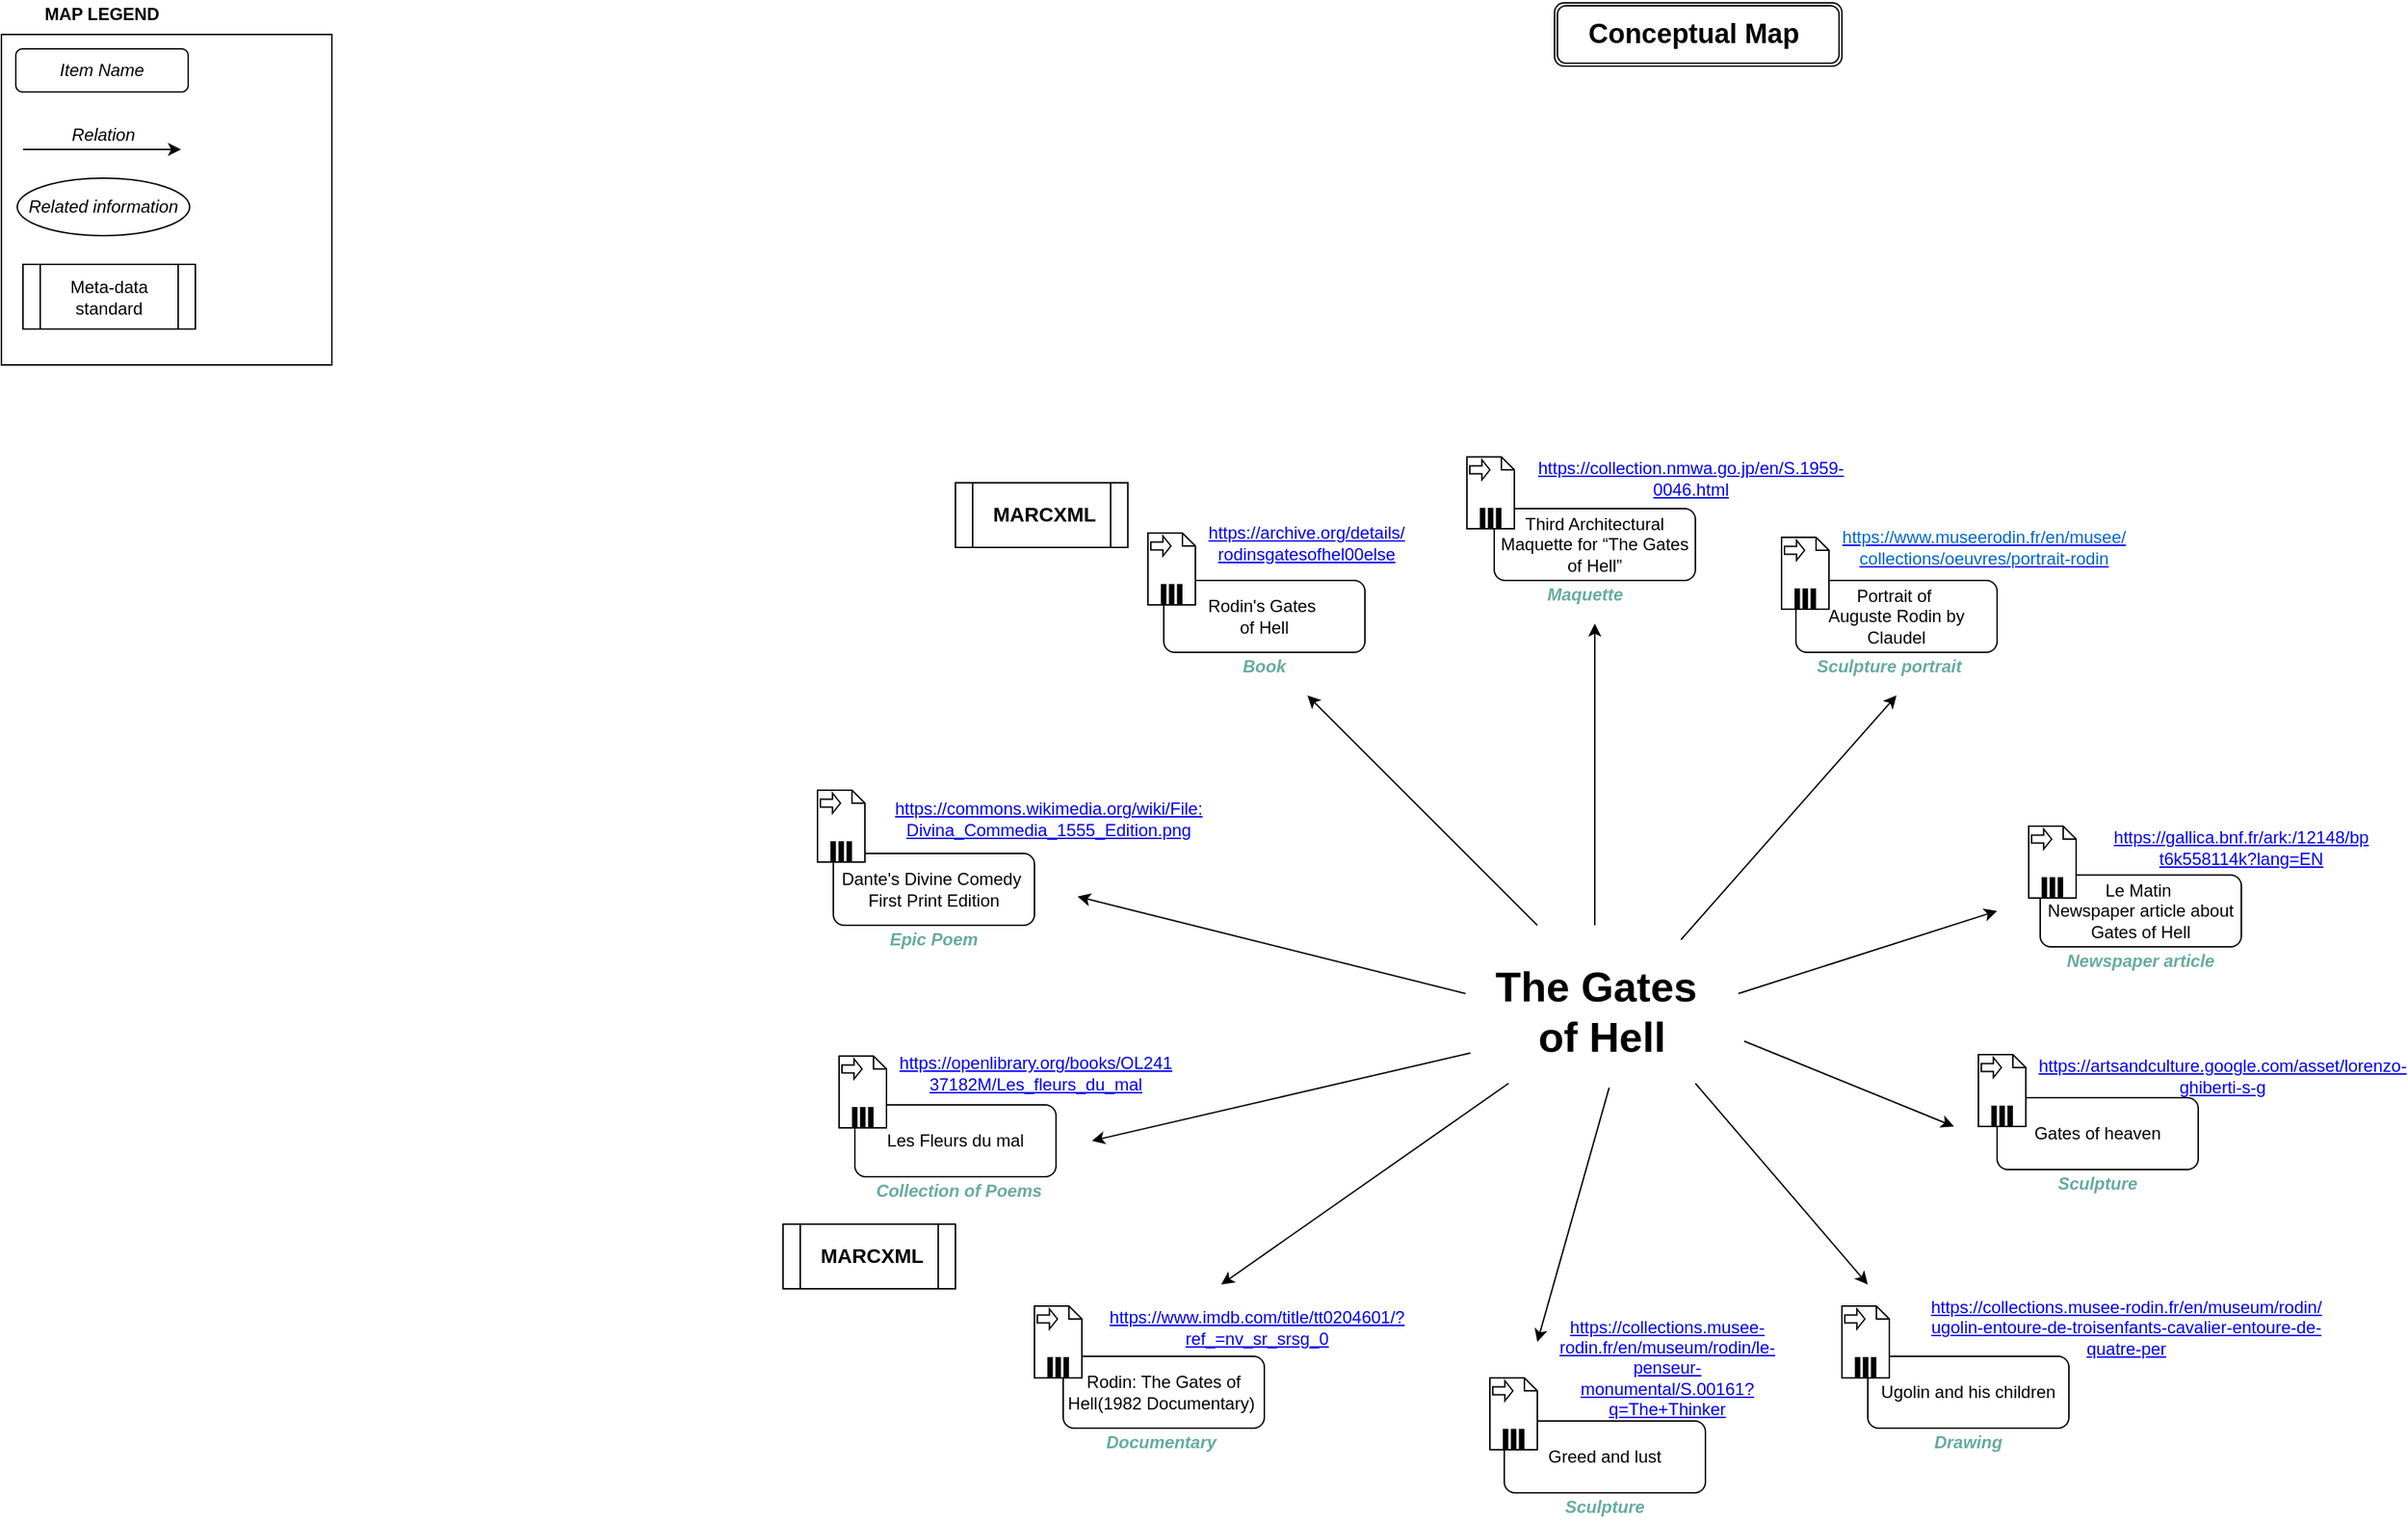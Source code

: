<mxGraphModel dx="1892" dy="1110" grid="1" gridSize="10" guides="1" tooltips="1" connect="1" arrows="1" fold="1" page="1" pageScale="1" pageWidth="2200" pageHeight="1400" background="#FFFFFF"><root><mxCell id="0"/><mxCell id="1" parent="0"/><mxCell id="121" value="" style="shape=process;whiteSpace=wrap;html=1;" vertex="1" parent="1"><mxGeometry x="565" y="868" width="120" height="45" as="geometry"/></mxCell><mxCell id="14" value="" style="group" parent="1" vertex="1" connectable="0"><mxGeometry x="21" y="16" width="230" height="254" as="geometry"/></mxCell><mxCell id="13" value="" style="whiteSpace=wrap;html=1;aspect=fixed;" parent="14" vertex="1"><mxGeometry y="24" width="230" height="230" as="geometry"/></mxCell><mxCell id="4" value="&lt;i&gt;Item Name&lt;/i&gt;" style="rounded=1;whiteSpace=wrap;html=1;" parent="14" vertex="1"><mxGeometry x="10" y="34" width="120" height="30" as="geometry"/></mxCell><mxCell id="9" value="" style="endArrow=classic;html=1;" parent="14" edge="1"><mxGeometry width="50" height="50" relative="1" as="geometry"><mxPoint x="15" y="104" as="sourcePoint"/><mxPoint x="125" y="104" as="targetPoint"/><Array as="points"/></mxGeometry></mxCell><mxCell id="10" value="&lt;i&gt;Relation&lt;/i&gt;" style="text;html=1;strokeColor=none;fillColor=none;align=center;verticalAlign=middle;whiteSpace=wrap;rounded=0;" parent="14" vertex="1"><mxGeometry x="51" y="84" width="40" height="20" as="geometry"/></mxCell><mxCell id="11" value="&lt;i&gt;Related information&lt;/i&gt;" style="ellipse;whiteSpace=wrap;html=1;" parent="14" vertex="1"><mxGeometry x="11" y="124" width="120" height="40" as="geometry"/></mxCell><mxCell id="12" value="&lt;b&gt;MAP LEGEND&lt;/b&gt;" style="text;html=1;strokeColor=none;fillColor=none;align=center;verticalAlign=middle;whiteSpace=wrap;rounded=0;" parent="14" vertex="1"><mxGeometry x="20" width="100" height="20" as="geometry"/></mxCell><mxCell id="39" value="&lt;b style=&quot;font-size: 29px&quot;&gt;&lt;font style=&quot;font-size: 29px&quot;&gt;The Gates&amp;nbsp;&lt;/font&gt;&lt;/b&gt;&lt;div style=&quot;font-size: 29px&quot;&gt;&lt;b&gt;&lt;font style=&quot;font-size: 29px&quot;&gt;of Hell&lt;/font&gt;&lt;/b&gt;&lt;/div&gt;" style="text;html=1;strokeColor=none;fillColor=none;align=center;verticalAlign=middle;whiteSpace=wrap;rounded=0;" parent="1" vertex="1"><mxGeometry x="1040" y="695" width="190" height="50" as="geometry"/></mxCell><mxCell id="42" value="" style="group" parent="1" vertex="1" connectable="0"><mxGeometry x="830" y="420" width="140" height="70" as="geometry"/></mxCell><mxCell id="16" value="Rodin's Gates&amp;nbsp;&lt;div&gt;of Hell&lt;/div&gt;" style="rounded=1;whiteSpace=wrap;html=1;" parent="42" vertex="1"><mxGeometry width="140" height="50" as="geometry"/></mxCell><mxCell id="17" value="&lt;i&gt;&lt;b&gt;&lt;font color=&quot;#67ab9f&quot;&gt;Book&lt;/font&gt;&lt;/b&gt;&lt;/i&gt;" style="text;html=1;strokeColor=none;fillColor=none;align=center;verticalAlign=middle;whiteSpace=wrap;rounded=0;" parent="42" vertex="1"><mxGeometry x="50" y="50" width="40" height="20" as="geometry"/></mxCell><mxCell id="43" value="" style="group" parent="1" vertex="1" connectable="0"><mxGeometry x="1270" y="420" width="140" height="70" as="geometry"/></mxCell><mxCell id="15" value="Portrait of&amp;nbsp;&lt;div&gt;Auguste Rodin by Claudel&lt;/div&gt;" style="rounded=1;whiteSpace=wrap;html=1;" parent="43" vertex="1"><mxGeometry width="140" height="50" as="geometry"/></mxCell><mxCell id="18" value="&lt;i&gt;&lt;font color=&quot;#67ab9f&quot;&gt;&lt;b&gt;Sculpture portrait&lt;/b&gt;&lt;/font&gt;&lt;/i&gt;" style="text;html=1;strokeColor=none;fillColor=none;align=center;verticalAlign=middle;whiteSpace=wrap;rounded=0;" parent="43" vertex="1"><mxGeometry y="50" width="130" height="20" as="geometry"/></mxCell><mxCell id="45" value="" style="group" parent="1" vertex="1" connectable="0"><mxGeometry x="1440" y="625" width="140" height="70" as="geometry"/></mxCell><mxCell id="2" value="Le Matin&amp;nbsp;&lt;div&gt;Newspaper&amp;nbsp;&lt;span style=&quot;letter-spacing: 0px&quot;&gt;article about Gates of Hell&lt;/span&gt;&lt;/div&gt;" style="rounded=1;whiteSpace=wrap;html=1;" parent="45" vertex="1"><mxGeometry width="140" height="50" as="geometry"/></mxCell><mxCell id="19" value="&lt;i&gt;&lt;b&gt;&lt;font color=&quot;#67ab9f&quot;&gt;Newspaper article&lt;/font&gt;&lt;/b&gt;&lt;/i&gt;" style="text;html=1;strokeColor=none;fillColor=none;align=center;verticalAlign=middle;whiteSpace=wrap;rounded=0;" parent="45" vertex="1"><mxGeometry x="10" y="50" width="120" height="20" as="geometry"/></mxCell><mxCell id="46" value="" style="group" parent="1" vertex="1" connectable="0"><mxGeometry x="600" y="610" width="140" height="70" as="geometry"/></mxCell><mxCell id="20" value="Dante's Divine Comedy&amp;nbsp;&lt;div&gt;First Print Edition&lt;/div&gt;" style="rounded=1;whiteSpace=wrap;html=1;" parent="46" vertex="1"><mxGeometry width="140" height="50" as="geometry"/></mxCell><mxCell id="21" value="&lt;i&gt;&lt;b&gt;&lt;font color=&quot;#67ab9f&quot;&gt;Epic Poem&lt;/font&gt;&lt;/b&gt;&lt;/i&gt;" style="text;html=1;strokeColor=none;fillColor=none;align=center;verticalAlign=middle;whiteSpace=wrap;rounded=0;" parent="46" vertex="1"><mxGeometry x="35" y="50" width="70" height="20" as="geometry"/></mxCell><mxCell id="47" value="" style="group" parent="1" vertex="1" connectable="0"><mxGeometry x="615" y="785" width="145" height="70" as="geometry"/></mxCell><mxCell id="22" value="Les Fleurs du mal" style="rounded=1;whiteSpace=wrap;html=1;" parent="47" vertex="1"><mxGeometry width="140" height="50" as="geometry"/></mxCell><mxCell id="23" value="&lt;i&gt;&lt;b&gt;&lt;font color=&quot;#67ab9f&quot;&gt;Collection of Poems&lt;/font&gt;&lt;/b&gt;&lt;/i&gt;" style="text;html=1;strokeColor=none;fillColor=none;align=center;verticalAlign=middle;whiteSpace=wrap;rounded=0;" parent="47" vertex="1"><mxGeometry y="50" width="145" height="20" as="geometry"/></mxCell><mxCell id="48" value="" style="group" parent="1" vertex="1" connectable="0"><mxGeometry x="760" y="960" width="140" height="70" as="geometry"/></mxCell><mxCell id="24" value="Rodin: The Gates of Hell(1982 Documentary)&amp;nbsp;" style="rounded=1;whiteSpace=wrap;html=1;" parent="48" vertex="1"><mxGeometry width="140" height="50" as="geometry"/></mxCell><mxCell id="25" value="&lt;i&gt;&lt;b&gt;&lt;font color=&quot;#67ab9f&quot;&gt;Documentary&amp;nbsp;&lt;/font&gt;&lt;/b&gt;&lt;/i&gt;" style="text;html=1;strokeColor=none;fillColor=none;align=center;verticalAlign=middle;whiteSpace=wrap;rounded=0;" parent="48" vertex="1"><mxGeometry x="35" y="50" width="70" height="20" as="geometry"/></mxCell><mxCell id="49" value="" style="group" parent="1" vertex="1" connectable="0"><mxGeometry x="1410" y="780" width="140" height="70" as="geometry"/></mxCell><mxCell id="29" value="Gates of heaven" style="rounded=1;whiteSpace=wrap;html=1;" parent="49" vertex="1"><mxGeometry width="140" height="50" as="geometry"/></mxCell><mxCell id="30" value="&lt;i&gt;&lt;b&gt;&lt;font color=&quot;#67ab9f&quot;&gt;Sculpture&lt;/font&gt;&lt;/b&gt;&lt;/i&gt;" style="text;html=1;strokeColor=none;fillColor=none;align=center;verticalAlign=middle;whiteSpace=wrap;rounded=0;" parent="49" vertex="1"><mxGeometry x="35" y="50" width="70" height="20" as="geometry"/></mxCell><mxCell id="50" value="" style="group" parent="1" vertex="1" connectable="0"><mxGeometry x="1067" y="1005" width="140" height="70" as="geometry"/></mxCell><mxCell id="31" value="Greed and lust" style="rounded=1;whiteSpace=wrap;html=1;" parent="50" vertex="1"><mxGeometry width="140" height="50" as="geometry"/></mxCell><mxCell id="32" value="&lt;i&gt;&lt;b&gt;&lt;font color=&quot;#67ab9f&quot;&gt;Sculpture&lt;/font&gt;&lt;/b&gt;&lt;/i&gt;" style="text;html=1;strokeColor=none;fillColor=none;align=center;verticalAlign=middle;whiteSpace=wrap;rounded=0;" parent="50" vertex="1"><mxGeometry x="35" y="50" width="70" height="20" as="geometry"/></mxCell><mxCell id="51" value="" style="group" parent="1" vertex="1" connectable="0"><mxGeometry x="1320" y="960" width="140" height="70" as="geometry"/></mxCell><mxCell id="33" value="Ugolin and his children" style="rounded=1;whiteSpace=wrap;html=1;" parent="51" vertex="1"><mxGeometry width="140" height="50" as="geometry"/></mxCell><mxCell id="34" value="&lt;i&gt;&lt;b&gt;&lt;font color=&quot;#67ab9f&quot;&gt;Drawing&lt;/font&gt;&lt;/b&gt;&lt;/i&gt;" style="text;html=1;strokeColor=none;fillColor=none;align=center;verticalAlign=middle;whiteSpace=wrap;rounded=0;" parent="51" vertex="1"><mxGeometry x="35" y="50" width="70" height="20" as="geometry"/></mxCell><mxCell id="52" value="" style="group" parent="1" vertex="1" connectable="0"><mxGeometry x="1060" y="370" width="150" height="70" as="geometry"/></mxCell><mxCell id="35" value="Third Architectural Maquette for “The Gates of Hell”" style="rounded=1;whiteSpace=wrap;html=1;" parent="52" vertex="1"><mxGeometry width="140" height="50" as="geometry"/></mxCell><mxCell id="36" value="&lt;i&gt;&lt;b&gt;&lt;font color=&quot;#67ab9f&quot;&gt;Maquette&lt;/font&gt;&lt;/b&gt;&lt;/i&gt;" style="text;html=1;resizable=0;points=[];autosize=1;align=left;verticalAlign=top;spacingTop=-4;" parent="52" vertex="1"><mxGeometry x="35" y="50" width="70" height="20" as="geometry"/></mxCell><mxCell id="54" value="" style="shape=note;whiteSpace=wrap;size=9;html=1;" parent="1" vertex="1"><mxGeometry x="1260" y="390" width="33" height="50" as="geometry"/></mxCell><mxCell id="55" value="" style="html=1;shape=singleArrow;arrowWidth=0.4;arrowSize=0.4;" parent="54" vertex="1"><mxGeometry width="14" height="14" relative="1" as="geometry"><mxPoint x="2" y="2" as="offset"/></mxGeometry></mxCell><mxCell id="56" value="" style="html=1;whiteSpace=wrap;shape=parallelMarker;" parent="54" vertex="1"><mxGeometry x="0.5" y="1" width="14" height="14" relative="1" as="geometry"><mxPoint x="-7" y="-14" as="offset"/></mxGeometry></mxCell><mxCell id="57" value="&lt;a href=&quot;https://www.musee-rodin.fr/en/musee/collections/oeuvres/portrait-rodin&quot;&gt;&lt;font color=&quot;#0066cc&quot;&gt;https://www.museerodin.fr/en/musee/&lt;/font&gt;&lt;/a&gt;&lt;div&gt;&lt;a href=&quot;https://www.musee-rodin.fr/en/musee/collections/oeuvres/portrait-rodin&quot;&gt;&lt;font color=&quot;#0066cc&quot;&gt;collections/oeuvres/portrait-rodin&lt;/font&gt;&lt;/a&gt;&lt;/div&gt;" style="text;html=1;strokeColor=none;fillColor=none;align=center;verticalAlign=middle;whiteSpace=wrap;rounded=0;" parent="1" vertex="1"><mxGeometry x="1296" y="387" width="210" height="20" as="geometry"/></mxCell><mxCell id="58" value="&lt;font color=&quot;#0066cc&quot;&gt;&lt;a href=&quot;https://gallica.bnf.fr/ark:/12148/bpt6k558114k?lang=EN&quot;&gt;https://gallica.bnf.fr/ark:/12148/bp&lt;/a&gt;&lt;/font&gt;&lt;div&gt;&lt;font color=&quot;#0066cc&quot;&gt;&lt;a href=&quot;https://gallica.bnf.fr/ark:/12148/bpt6k558114k?lang=EN&quot;&gt;t6k558114k?lang=EN&lt;/a&gt;&lt;/font&gt;&lt;br&gt;&lt;/div&gt;" style="text;html=1;strokeColor=none;fillColor=none;align=center;verticalAlign=middle;whiteSpace=wrap;rounded=0;" parent="1" vertex="1"><mxGeometry x="1475" y="596" width="210" height="20" as="geometry"/></mxCell><mxCell id="59" value="" style="shape=note;whiteSpace=wrap;size=9;html=1;" parent="1" vertex="1"><mxGeometry x="1432" y="591" width="33" height="50" as="geometry"/></mxCell><mxCell id="60" value="" style="html=1;shape=singleArrow;arrowWidth=0.4;arrowSize=0.4;" parent="59" vertex="1"><mxGeometry width="14" height="14" relative="1" as="geometry"><mxPoint x="2" y="2" as="offset"/></mxGeometry></mxCell><mxCell id="61" value="" style="html=1;whiteSpace=wrap;shape=parallelMarker;" parent="59" vertex="1"><mxGeometry x="0.5" y="1" width="14" height="14" relative="1" as="geometry"><mxPoint x="-7" y="-14" as="offset"/></mxGeometry></mxCell><mxCell id="62" value="&lt;div&gt;&lt;font color=&quot;#0066cc&quot;&gt;&lt;a href=&quot;https://collections.musee-rodin.fr/en/museum/rodin/ugolin-entoure-de-trois-enfants-cavalier-entoure-de-quatre-personnages-au-verso/D.07627?q=Ugolin+and+children&amp;amp;position=18&amp;amp;pageDocId=fc4eead7-1b9f-4f6e-a4ed-3a43dfe38d1d&quot;&gt;https://collections.musee-rodin.fr/en/museum/rodin/&lt;/a&gt;&lt;/font&gt;&lt;/div&gt;&lt;div&gt;&lt;font color=&quot;#0066cc&quot;&gt;&lt;a href=&quot;https://collections.musee-rodin.fr/en/museum/rodin/ugolin-entoure-de-trois-enfants-cavalier-entoure-de-quatre-personnages-au-verso/D.07627?q=Ugolin+and+children&amp;amp;position=18&amp;amp;pageDocId=fc4eead7-1b9f-4f6e-a4ed-3a43dfe38d1d&quot;&gt;ugolin-entoure-de-troisenfants-cavalier-entoure-de-quatre-per&lt;/a&gt;&lt;/font&gt;&lt;br&gt;&lt;/div&gt;" style="text;html=1;strokeColor=none;fillColor=none;align=center;verticalAlign=middle;whiteSpace=wrap;rounded=0;" parent="1" vertex="1"><mxGeometry x="1350" y="930" width="300" height="20" as="geometry"/></mxCell><mxCell id="72" value="" style="shape=note;whiteSpace=wrap;size=9;html=1;" parent="1" vertex="1"><mxGeometry x="1302" y="925" width="33" height="50" as="geometry"/></mxCell><mxCell id="73" value="" style="html=1;shape=singleArrow;arrowWidth=0.4;arrowSize=0.4;" parent="72" vertex="1"><mxGeometry width="14" height="14" relative="1" as="geometry"><mxPoint x="2" y="2" as="offset"/></mxGeometry></mxCell><mxCell id="74" value="" style="html=1;whiteSpace=wrap;shape=parallelMarker;" parent="72" vertex="1"><mxGeometry x="0.5" y="1" width="14" height="14" relative="1" as="geometry"><mxPoint x="-7" y="-14" as="offset"/></mxGeometry></mxCell><mxCell id="75" value="" style="shape=note;whiteSpace=wrap;size=9;html=1;" parent="1" vertex="1"><mxGeometry x="1057" y="975" width="33" height="50" as="geometry"/></mxCell><mxCell id="76" value="" style="html=1;shape=singleArrow;arrowWidth=0.4;arrowSize=0.4;" parent="75" vertex="1"><mxGeometry width="14" height="14" relative="1" as="geometry"><mxPoint x="2" y="2" as="offset"/></mxGeometry></mxCell><mxCell id="77" value="" style="html=1;whiteSpace=wrap;shape=parallelMarker;" parent="75" vertex="1"><mxGeometry x="0.5" y="1" width="14" height="14" relative="1" as="geometry"><mxPoint x="-7" y="-14" as="offset"/></mxGeometry></mxCell><mxCell id="78" value="&lt;div&gt;&lt;font color=&quot;#0066cc&quot;&gt;&lt;a href=&quot;https://collections.musee-rodin.fr/en/museum/rodin/le-penseur-monumental/S.00161?q=The+Thinker&amp;amp;pageDocId=cb484241-182b-4a34-8833-0a70cbab6e12&amp;amp;position=129&quot;&gt;https://collections.musee-rodin.fr/en/museum/rodin/le-penseur-monumental/S.00161?q=The+Thinker&lt;/a&gt;&lt;/font&gt;&lt;br&gt;&lt;/div&gt;" style="text;html=1;strokeColor=none;fillColor=none;align=center;verticalAlign=middle;whiteSpace=wrap;rounded=0;" parent="1" vertex="1"><mxGeometry x="1101" y="930" width="159" height="75" as="geometry"/></mxCell><mxCell id="79" value="&lt;div&gt;&lt;font color=&quot;#0066cc&quot;&gt;&lt;a href=&quot;https://artsandculture.google.com/asset/lorenzo-ghiberti-s-gates-of-paradise-1425-52-replica-installation-view/2gFzgH3DWcmG5g?childAssetId=LQFan9mW37gFxg&quot;&gt;https://artsandculture.google.com/asset/lorenzo-ghiberti-s-g&lt;/a&gt;&lt;/font&gt;&lt;br&gt;&lt;/div&gt;" style="text;html=1;strokeColor=none;fillColor=none;align=center;verticalAlign=middle;whiteSpace=wrap;rounded=0;" parent="1" vertex="1"><mxGeometry x="1462" y="755" width="210" height="20" as="geometry"/></mxCell><mxCell id="81" value="" style="shape=note;whiteSpace=wrap;size=9;html=1;" parent="1" vertex="1"><mxGeometry x="1397" y="750" width="33" height="50" as="geometry"/></mxCell><mxCell id="82" value="" style="html=1;shape=singleArrow;arrowWidth=0.4;arrowSize=0.4;" parent="81" vertex="1"><mxGeometry width="14" height="14" relative="1" as="geometry"><mxPoint x="2" y="2" as="offset"/></mxGeometry></mxCell><mxCell id="83" value="" style="html=1;whiteSpace=wrap;shape=parallelMarker;" parent="81" vertex="1"><mxGeometry x="0.5" y="1" width="14" height="14" relative="1" as="geometry"><mxPoint x="-7" y="-14" as="offset"/></mxGeometry></mxCell><mxCell id="86" value="" style="shape=note;whiteSpace=wrap;size=9;html=1;" parent="1" vertex="1"><mxGeometry x="1041" y="334" width="33" height="50" as="geometry"/></mxCell><mxCell id="87" value="" style="html=1;shape=singleArrow;arrowWidth=0.4;arrowSize=0.4;" parent="86" vertex="1"><mxGeometry width="14" height="14" relative="1" as="geometry"><mxPoint x="2" y="2" as="offset"/></mxGeometry></mxCell><mxCell id="88" value="" style="html=1;whiteSpace=wrap;shape=parallelMarker;" parent="86" vertex="1"><mxGeometry x="0.5" y="1" width="14" height="14" relative="1" as="geometry"><mxPoint x="-7" y="-14" as="offset"/></mxGeometry></mxCell><mxCell id="89" value="&lt;font color=&quot;#0066cc&quot;&gt;&lt;a href=&quot;https://collection.nmwa.go.jp/en/S.1959-0046.html&quot;&gt;https://collection.nmwa.go.jp/en/S.1959-0046.html&lt;/a&gt;&lt;/font&gt;&lt;br&gt;" style="text;html=1;strokeColor=none;fillColor=none;align=center;verticalAlign=middle;whiteSpace=wrap;rounded=0;" parent="1" vertex="1"><mxGeometry x="1092" y="339" width="210" height="20" as="geometry"/></mxCell><mxCell id="90" value="&lt;font color=&quot;#0066cc&quot;&gt;&lt;a href=&quot;https://commons.wikimedia.org/wiki/File:Divina_Commedia_1555_Edition.png&quot;&gt;https://commons.wikimedia.org/wiki/File:&lt;/a&gt;&lt;/font&gt;&lt;div&gt;&lt;font color=&quot;#0066cc&quot;&gt;&lt;a href=&quot;https://commons.wikimedia.org/wiki/File:Divina_Commedia_1555_Edition.png&quot;&gt;Divina_Commedia_1555_Edition.png&lt;/a&gt;&lt;/font&gt;&lt;br&gt;&lt;/div&gt;" style="text;html=1;strokeColor=none;fillColor=none;align=center;verticalAlign=middle;whiteSpace=wrap;rounded=0;" parent="1" vertex="1"><mxGeometry x="645" y="576" width="210" height="20" as="geometry"/></mxCell><mxCell id="91" value="" style="shape=note;whiteSpace=wrap;size=9;html=1;" parent="1" vertex="1"><mxGeometry x="589" y="566" width="33" height="50" as="geometry"/></mxCell><mxCell id="92" value="" style="html=1;shape=singleArrow;arrowWidth=0.4;arrowSize=0.4;" parent="91" vertex="1"><mxGeometry width="14" height="14" relative="1" as="geometry"><mxPoint x="2" y="2" as="offset"/></mxGeometry></mxCell><mxCell id="93" value="" style="html=1;whiteSpace=wrap;shape=parallelMarker;" parent="91" vertex="1"><mxGeometry x="0.5" y="1" width="14" height="14" relative="1" as="geometry"><mxPoint x="-7" y="-14" as="offset"/></mxGeometry></mxCell><mxCell id="95" value="" style="shape=note;whiteSpace=wrap;size=9;html=1;" parent="1" vertex="1"><mxGeometry x="819" y="387" width="33" height="50" as="geometry"/></mxCell><mxCell id="96" value="" style="html=1;shape=singleArrow;arrowWidth=0.4;arrowSize=0.4;" parent="95" vertex="1"><mxGeometry width="14" height="14" relative="1" as="geometry"><mxPoint x="2" y="2" as="offset"/></mxGeometry></mxCell><mxCell id="97" value="" style="html=1;whiteSpace=wrap;shape=parallelMarker;" parent="95" vertex="1"><mxGeometry x="0.5" y="1" width="14" height="14" relative="1" as="geometry"><mxPoint x="-7" y="-14" as="offset"/></mxGeometry></mxCell><mxCell id="98" value="&lt;div&gt;&lt;font color=&quot;#0066cc&quot;&gt;&lt;a href=&quot;https://archive.org/details/rodinsgatesofhel00else&quot;&gt;https://archive.org/details/&lt;/a&gt;&lt;/font&gt;&lt;/div&gt;&lt;div&gt;&lt;font color=&quot;#0066cc&quot;&gt;&lt;a href=&quot;https://archive.org/details/rodinsgatesofhel00else&quot;&gt;rodinsgatesofhel00else&lt;/a&gt;&lt;/font&gt;&lt;br&gt;&lt;/div&gt;" style="text;html=1;strokeColor=none;fillColor=none;align=center;verticalAlign=middle;whiteSpace=wrap;rounded=0;" parent="1" vertex="1"><mxGeometry x="888" y="367" width="83" height="54" as="geometry"/></mxCell><mxCell id="99" value="&lt;div&gt;&lt;font color=&quot;#0066cc&quot;&gt;&lt;a href=&quot;https://archive.org/details/lesfleursdu00baud&quot;&gt;https://openlibrary.org/books/OL241&lt;/a&gt;&lt;/font&gt;&lt;/div&gt;&lt;div&gt;&lt;font color=&quot;#0066cc&quot;&gt;&lt;a href=&quot;https://archive.org/details/lesfleursdu00baud&quot;&gt;37182M/Les_fleurs_du_mal&lt;/a&gt;&lt;/font&gt;&lt;br&gt;&lt;/div&gt;" style="text;html=1;strokeColor=none;fillColor=none;align=center;verticalAlign=middle;whiteSpace=wrap;rounded=0;" parent="1" vertex="1"><mxGeometry x="636" y="753" width="210" height="20" as="geometry"/></mxCell><mxCell id="100" value="" style="shape=note;whiteSpace=wrap;size=9;html=1;" parent="1" vertex="1"><mxGeometry x="604" y="751" width="33" height="50" as="geometry"/></mxCell><mxCell id="101" value="" style="html=1;shape=singleArrow;arrowWidth=0.4;arrowSize=0.4;" parent="100" vertex="1"><mxGeometry width="14" height="14" relative="1" as="geometry"><mxPoint x="2" y="2" as="offset"/></mxGeometry></mxCell><mxCell id="102" value="" style="html=1;whiteSpace=wrap;shape=parallelMarker;" parent="100" vertex="1"><mxGeometry x="0.5" y="1" width="14" height="14" relative="1" as="geometry"><mxPoint x="-7" y="-14" as="offset"/></mxGeometry></mxCell><mxCell id="103" value="" style="shape=note;whiteSpace=wrap;size=9;html=1;" parent="1" vertex="1"><mxGeometry x="740" y="925" width="33" height="50" as="geometry"/></mxCell><mxCell id="104" value="" style="html=1;shape=singleArrow;arrowWidth=0.4;arrowSize=0.4;" parent="103" vertex="1"><mxGeometry width="14" height="14" relative="1" as="geometry"><mxPoint x="2" y="2" as="offset"/></mxGeometry></mxCell><mxCell id="105" value="" style="html=1;whiteSpace=wrap;shape=parallelMarker;" parent="103" vertex="1"><mxGeometry x="0.5" y="1" width="14" height="14" relative="1" as="geometry"><mxPoint x="-7" y="-14" as="offset"/></mxGeometry></mxCell><mxCell id="106" value="&lt;div&gt;&lt;font color=&quot;#0066cc&quot;&gt;&lt;a href=&quot;https://www.imdb.com/title/tt0204601/?ref_=nv_sr_srsg_0&quot;&gt;https://www.imdb.com/title/tt0204601/?ref_=nv_sr_srsg_0&lt;/a&gt;&lt;/font&gt;&lt;br&gt;&lt;/div&gt;" style="text;html=1;strokeColor=none;fillColor=none;align=center;verticalAlign=middle;whiteSpace=wrap;rounded=0;" parent="1" vertex="1"><mxGeometry x="790" y="930" width="210" height="20" as="geometry"/></mxCell><mxCell id="107" value="" style="group" parent="1" vertex="1" connectable="0"><mxGeometry x="1102" y="18" width="200" height="44" as="geometry"/></mxCell><mxCell id="40" value="" style="shape=ext;rounded=1;html=1;whiteSpace=wrap;double=1;" parent="107" vertex="1"><mxGeometry width="200" height="44" as="geometry"/></mxCell><mxCell id="3" value="&lt;b&gt;&lt;font style=&quot;font-size: 19px&quot;&gt;Conceptual Map&lt;/font&gt;&lt;/b&gt;" style="text;html=1;strokeColor=none;fillColor=none;align=center;verticalAlign=middle;whiteSpace=wrap;rounded=0;" parent="107" vertex="1"><mxGeometry x="2" y="12" width="190" height="20" as="geometry"/></mxCell><mxCell id="108" value="" style="endArrow=classic;html=1;" parent="1" edge="1"><mxGeometry width="50" height="50" relative="1" as="geometry"><mxPoint x="1130" y="660" as="sourcePoint"/><mxPoint x="1130" y="450" as="targetPoint"/></mxGeometry></mxCell><mxCell id="109" value="" style="endArrow=classic;html=1;entryX=1.25;entryY=1.5;entryPerimeter=0;" parent="1" target="17" edge="1"><mxGeometry width="50" height="50" relative="1" as="geometry"><mxPoint x="1090" y="660" as="sourcePoint"/><mxPoint x="1140" y="460" as="targetPoint"/></mxGeometry></mxCell><mxCell id="111" value="" style="endArrow=classic;html=1;" parent="1" edge="1"><mxGeometry width="50" height="50" relative="1" as="geometry"><mxPoint x="1190" y="670" as="sourcePoint"/><mxPoint x="1340" y="500" as="targetPoint"/></mxGeometry></mxCell><mxCell id="112" value="" style="endArrow=classic;html=1;exitX=0;exitY=0.25;" parent="1" source="39" edge="1"><mxGeometry width="50" height="50" relative="1" as="geometry"><mxPoint x="1100" y="670" as="sourcePoint"/><mxPoint x="770" y="640" as="targetPoint"/></mxGeometry></mxCell><mxCell id="113" value="" style="endArrow=classic;html=1;exitX=0.018;exitY=1.078;exitPerimeter=0;" parent="1" source="39" edge="1"><mxGeometry width="50" height="50" relative="1" as="geometry"><mxPoint x="1049.882" y="717.412" as="sourcePoint"/><mxPoint x="780" y="810" as="targetPoint"/></mxGeometry></mxCell><mxCell id="114" value="" style="endArrow=classic;html=1;" parent="1" edge="1"><mxGeometry width="50" height="50" relative="1" as="geometry"><mxPoint x="1070" y="770" as="sourcePoint"/><mxPoint x="870" y="910" as="targetPoint"/></mxGeometry></mxCell><mxCell id="115" value="" style="endArrow=classic;html=1;" parent="1" edge="1"><mxGeometry width="50" height="50" relative="1" as="geometry"><mxPoint x="1200" y="770" as="sourcePoint"/><mxPoint x="1320" y="910" as="targetPoint"/></mxGeometry></mxCell><mxCell id="116" value="" style="endArrow=classic;html=1;" parent="1" edge="1"><mxGeometry width="50" height="50" relative="1" as="geometry"><mxPoint x="1140" y="773" as="sourcePoint"/><mxPoint x="1090" y="950" as="targetPoint"/></mxGeometry></mxCell><mxCell id="117" value="" style="endArrow=classic;html=1;exitX=1.021;exitY=0.913;exitPerimeter=0;" parent="1" source="39" edge="1"><mxGeometry width="50" height="50" relative="1" as="geometry"><mxPoint x="1210" y="780" as="sourcePoint"/><mxPoint x="1380" y="800" as="targetPoint"/></mxGeometry></mxCell><mxCell id="118" value="" style="endArrow=classic;html=1;exitX=1;exitY=0.25;" parent="1" source="39" edge="1"><mxGeometry width="50" height="50" relative="1" as="geometry"><mxPoint x="1244" y="750.353" as="sourcePoint"/><mxPoint x="1410" y="650" as="targetPoint"/></mxGeometry></mxCell><mxCell id="120" value="&lt;b&gt;&lt;font style=&quot;font-size: 14px&quot;&gt;MARCXML&lt;/font&gt;&lt;/b&gt;" style="text;html=1;strokeColor=none;fillColor=none;align=center;verticalAlign=middle;whiteSpace=wrap;rounded=0;" vertex="1" parent="1"><mxGeometry x="607" y="880" width="40" height="20" as="geometry"/></mxCell><mxCell id="122" value="" style="shape=process;whiteSpace=wrap;html=1;" vertex="1" parent="1"><mxGeometry x="685" y="352" width="120" height="45" as="geometry"/></mxCell><mxCell id="123" value="&lt;b&gt;&lt;font style=&quot;font-size: 14px&quot;&gt;MARCXML&lt;/font&gt;&lt;/b&gt;" style="text;html=1;strokeColor=none;fillColor=none;align=center;verticalAlign=middle;whiteSpace=wrap;rounded=0;" vertex="1" parent="1"><mxGeometry x="727" y="364" width="40" height="20" as="geometry"/></mxCell><mxCell id="124" value="Meta-data standard" style="shape=process;whiteSpace=wrap;html=1;" vertex="1" parent="1"><mxGeometry x="36" y="200" width="120" height="45" as="geometry"/></mxCell></root></mxGraphModel>